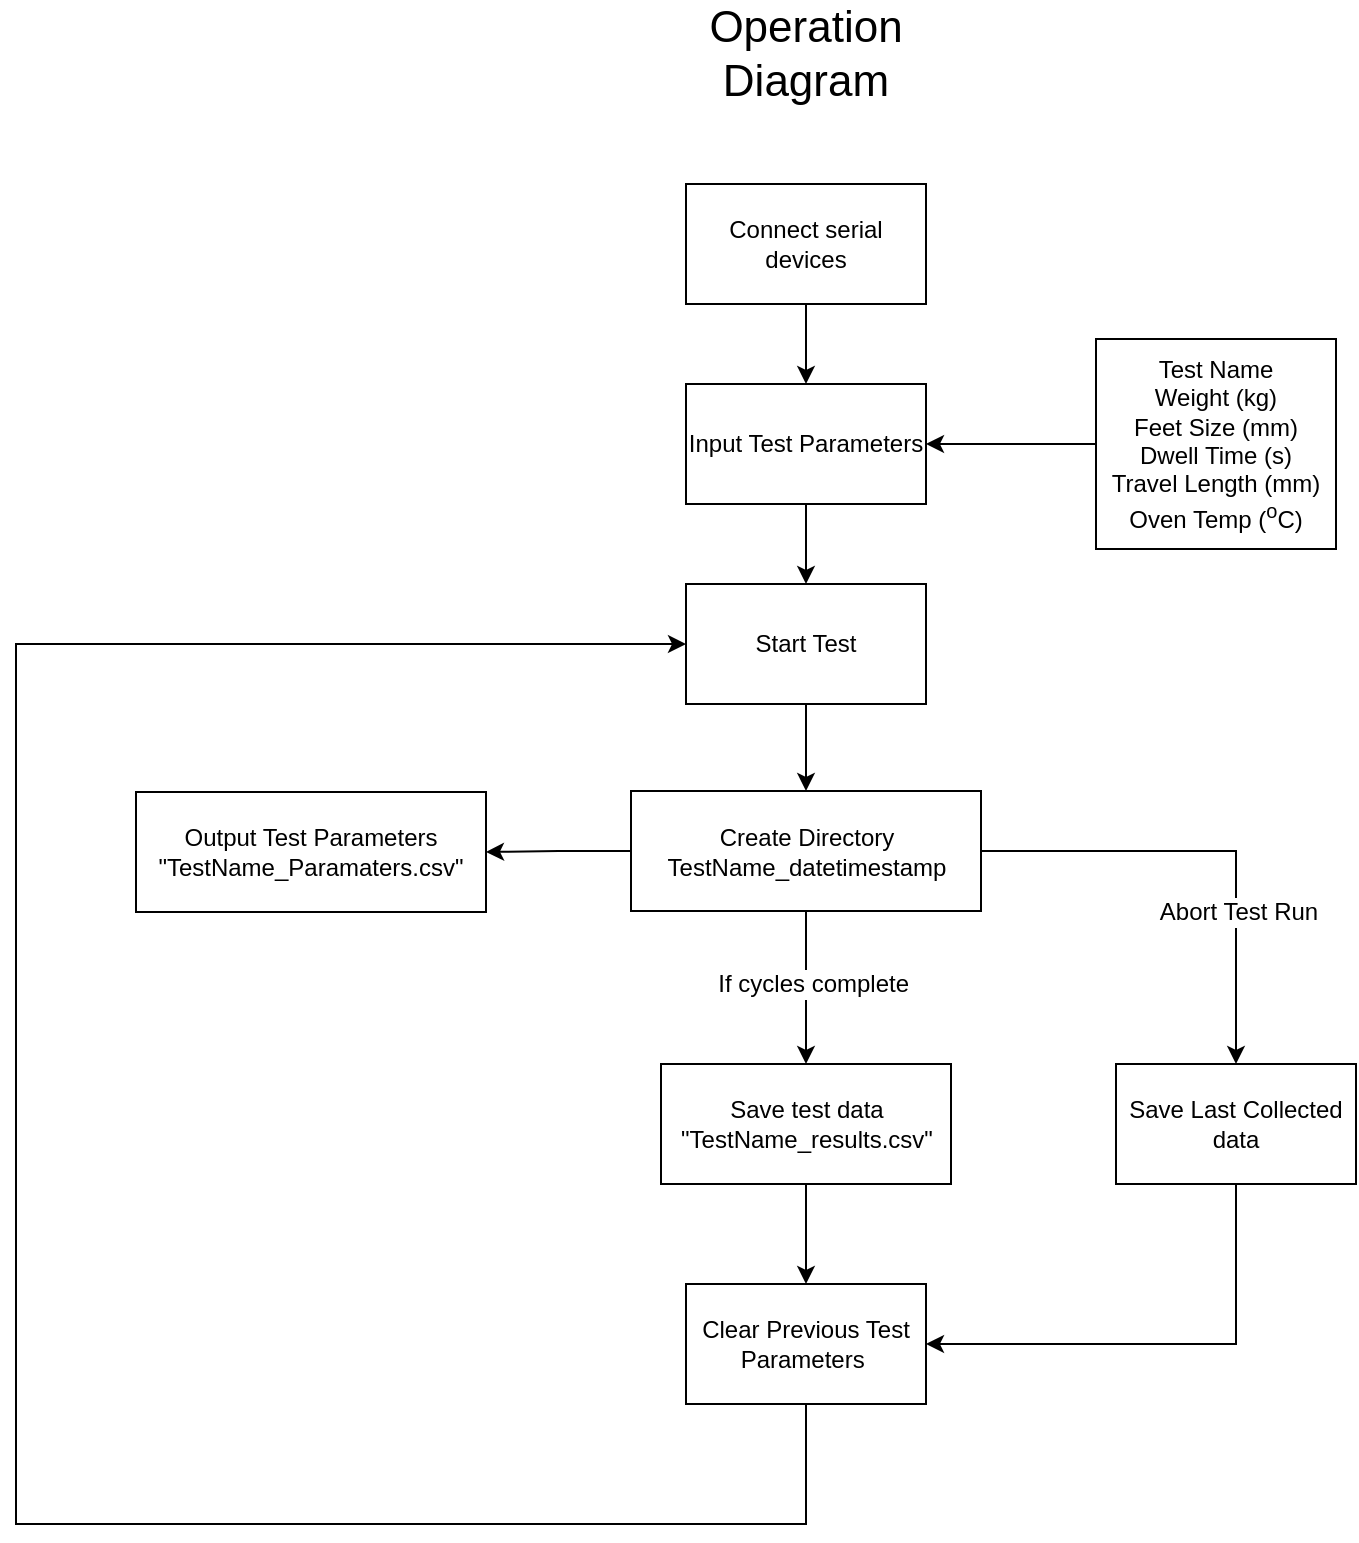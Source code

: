 <mxfile version="17.2.1" type="device"><diagram id="uwLs7951VAwk9ewe6txr" name="Page-1"><mxGraphModel dx="2062" dy="1122" grid="0" gridSize="10" guides="1" tooltips="1" connect="1" arrows="1" fold="1" page="1" pageScale="1" pageWidth="1169" pageHeight="827" math="0" shadow="0"><root><mxCell id="0"/><mxCell id="1" parent="0"/><mxCell id="asf80bUST-zFd3ROPghC-3" value="" style="edgeStyle=orthogonalEdgeStyle;rounded=0;orthogonalLoop=1;jettySize=auto;html=1;" edge="1" parent="1" source="asf80bUST-zFd3ROPghC-1" target="asf80bUST-zFd3ROPghC-2"><mxGeometry relative="1" as="geometry"/></mxCell><mxCell id="asf80bUST-zFd3ROPghC-1" value="Connect serial devices" style="rounded=0;whiteSpace=wrap;html=1;" vertex="1" parent="1"><mxGeometry x="525" y="110" width="120" height="60" as="geometry"/></mxCell><mxCell id="asf80bUST-zFd3ROPghC-5" value="" style="edgeStyle=orthogonalEdgeStyle;rounded=0;orthogonalLoop=1;jettySize=auto;html=1;" edge="1" parent="1" source="asf80bUST-zFd3ROPghC-2" target="asf80bUST-zFd3ROPghC-4"><mxGeometry relative="1" as="geometry"/></mxCell><mxCell id="asf80bUST-zFd3ROPghC-2" value="Input Test Parameters" style="rounded=0;whiteSpace=wrap;html=1;" vertex="1" parent="1"><mxGeometry x="525" y="210" width="120" height="60" as="geometry"/></mxCell><mxCell id="asf80bUST-zFd3ROPghC-7" value="" style="edgeStyle=orthogonalEdgeStyle;rounded=0;orthogonalLoop=1;jettySize=auto;html=1;" edge="1" parent="1" source="asf80bUST-zFd3ROPghC-4" target="asf80bUST-zFd3ROPghC-6"><mxGeometry relative="1" as="geometry"/></mxCell><mxCell id="asf80bUST-zFd3ROPghC-4" value="Start Test" style="whiteSpace=wrap;html=1;rounded=0;" vertex="1" parent="1"><mxGeometry x="525" y="310" width="120" height="60" as="geometry"/></mxCell><mxCell id="asf80bUST-zFd3ROPghC-10" value="" style="edgeStyle=orthogonalEdgeStyle;rounded=0;orthogonalLoop=1;jettySize=auto;html=1;" edge="1" parent="1" source="asf80bUST-zFd3ROPghC-6" target="asf80bUST-zFd3ROPghC-9"><mxGeometry relative="1" as="geometry"/></mxCell><mxCell id="asf80bUST-zFd3ROPghC-12" value="" style="edgeStyle=orthogonalEdgeStyle;rounded=0;orthogonalLoop=1;jettySize=auto;html=1;" edge="1" parent="1" source="asf80bUST-zFd3ROPghC-6" target="asf80bUST-zFd3ROPghC-11"><mxGeometry relative="1" as="geometry"/></mxCell><mxCell id="asf80bUST-zFd3ROPghC-18" value="" style="edgeStyle=orthogonalEdgeStyle;rounded=0;orthogonalLoop=1;jettySize=auto;html=1;fontSize=12;" edge="1" parent="1" source="asf80bUST-zFd3ROPghC-6" target="asf80bUST-zFd3ROPghC-17"><mxGeometry relative="1" as="geometry"/></mxCell><mxCell id="asf80bUST-zFd3ROPghC-19" value="Abort Test Run" style="edgeLabel;html=1;align=center;verticalAlign=middle;resizable=0;points=[];fontSize=12;" vertex="1" connectable="0" parent="asf80bUST-zFd3ROPghC-18"><mxGeometry x="0.35" y="1" relative="1" as="geometry"><mxPoint as="offset"/></mxGeometry></mxCell><mxCell id="asf80bUST-zFd3ROPghC-6" value="Create Directory&lt;br&gt;TestName_datetimestamp" style="whiteSpace=wrap;html=1;rounded=0;" vertex="1" parent="1"><mxGeometry x="497.5" y="413.5" width="175" height="60" as="geometry"/></mxCell><mxCell id="asf80bUST-zFd3ROPghC-9" value="Output Test Parameters&lt;br&gt;&quot;TestName_Paramaters.csv&quot;" style="whiteSpace=wrap;html=1;rounded=0;" vertex="1" parent="1"><mxGeometry x="250" y="414" width="175" height="60" as="geometry"/></mxCell><mxCell id="asf80bUST-zFd3ROPghC-21" value="" style="edgeStyle=orthogonalEdgeStyle;rounded=0;orthogonalLoop=1;jettySize=auto;html=1;fontSize=12;" edge="1" parent="1" source="asf80bUST-zFd3ROPghC-11" target="asf80bUST-zFd3ROPghC-20"><mxGeometry relative="1" as="geometry"/></mxCell><mxCell id="asf80bUST-zFd3ROPghC-11" value="Save test data&lt;br&gt;&quot;TestName_results.csv&quot;" style="whiteSpace=wrap;html=1;rounded=0;" vertex="1" parent="1"><mxGeometry x="512.5" y="550" width="145" height="60" as="geometry"/></mxCell><mxCell id="asf80bUST-zFd3ROPghC-8" value="If cycles complete&amp;nbsp;" style="text;html=1;align=center;verticalAlign=middle;resizable=0;points=[];autosize=1;strokeColor=none;fillColor=none;labelBackgroundColor=default;" vertex="1" parent="1"><mxGeometry x="535" y="500" width="110" height="20" as="geometry"/></mxCell><mxCell id="asf80bUST-zFd3ROPghC-22" style="edgeStyle=orthogonalEdgeStyle;rounded=0;orthogonalLoop=1;jettySize=auto;html=1;entryX=1;entryY=0.5;entryDx=0;entryDy=0;fontSize=12;" edge="1" parent="1" source="asf80bUST-zFd3ROPghC-17" target="asf80bUST-zFd3ROPghC-20"><mxGeometry relative="1" as="geometry"><Array as="points"><mxPoint x="800" y="690"/></Array></mxGeometry></mxCell><mxCell id="asf80bUST-zFd3ROPghC-17" value="Save Last Collected data" style="whiteSpace=wrap;html=1;rounded=0;" vertex="1" parent="1"><mxGeometry x="740" y="550" width="120" height="60" as="geometry"/></mxCell><mxCell id="asf80bUST-zFd3ROPghC-23" style="edgeStyle=orthogonalEdgeStyle;rounded=0;orthogonalLoop=1;jettySize=auto;html=1;fontSize=12;entryX=0;entryY=0.5;entryDx=0;entryDy=0;" edge="1" parent="1" source="asf80bUST-zFd3ROPghC-20" target="asf80bUST-zFd3ROPghC-4"><mxGeometry relative="1" as="geometry"><mxPoint x="190" y="510" as="targetPoint"/><Array as="points"><mxPoint x="585" y="780"/><mxPoint x="190" y="780"/><mxPoint x="190" y="340"/></Array></mxGeometry></mxCell><mxCell id="asf80bUST-zFd3ROPghC-20" value="Clear Previous Test Parameters&amp;nbsp;" style="whiteSpace=wrap;html=1;rounded=0;" vertex="1" parent="1"><mxGeometry x="525" y="660" width="120" height="60" as="geometry"/></mxCell><mxCell id="asf80bUST-zFd3ROPghC-25" style="edgeStyle=orthogonalEdgeStyle;rounded=0;orthogonalLoop=1;jettySize=auto;html=1;entryX=1;entryY=0.5;entryDx=0;entryDy=0;fontSize=12;" edge="1" parent="1" source="asf80bUST-zFd3ROPghC-24" target="asf80bUST-zFd3ROPghC-2"><mxGeometry relative="1" as="geometry"/></mxCell><mxCell id="asf80bUST-zFd3ROPghC-24" value="Test Name&lt;br&gt;Weight (kg)&lt;br&gt;Feet Size (mm)&lt;br&gt;Dwell Time (s)&lt;br&gt;Travel Length (mm)&lt;br&gt;Oven Temp (&lt;sup&gt;o&lt;/sup&gt;C)" style="rounded=0;whiteSpace=wrap;html=1;labelBackgroundColor=default;fontSize=12;" vertex="1" parent="1"><mxGeometry x="730" y="187.5" width="120" height="105" as="geometry"/></mxCell><mxCell id="asf80bUST-zFd3ROPghC-26" value="Operation Diagram" style="text;html=1;strokeColor=none;fillColor=none;align=center;verticalAlign=middle;whiteSpace=wrap;rounded=0;labelBackgroundColor=default;fontSize=22;" vertex="1" parent="1"><mxGeometry x="555" y="30" width="60" height="30" as="geometry"/></mxCell></root></mxGraphModel></diagram></mxfile>
